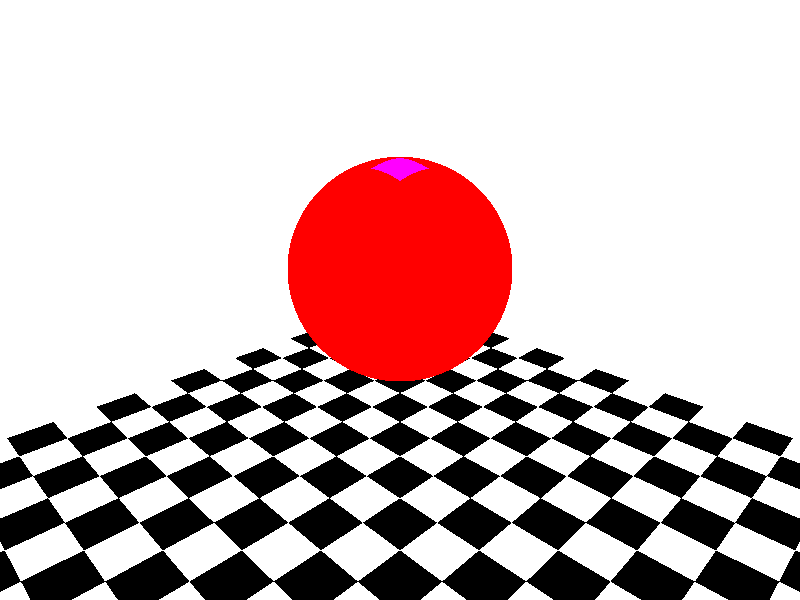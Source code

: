 //==========================================================

// 3D-Baukasten Version 1.3 (c) 2002 H.Kleber 

// POV 2 Datei Datum: 15.02.2002 Zeit: 15:30:45

//==========================================================

#include "colors.inc"
#include "textures.inc"
#include "shapes.inc"


// Standardeinstellungen: 

background {color White}

camera {location <15,8,-15> look_at <0,0,0>}

light_source {<5,10,-20> color White}


plane {<0,1,0> 0 pigment {checker color White color Black} finish {ambient 0.3}}

plane {<1,0,0> 0 pigment {color White} finish {ambient 0.3}}

plane {<0,0,1> 0 pigment {color White} finish {ambient 0.3}}

difference {
// Objekt: 1 Kugel          

sphere{ < 0 , 0 , 0 > , 1 scale < 3 , 3 , 3 > rotate < 0 , 0 , 0 > translate < 4 , 3 ,-4 >  pigment { color red  1  green  0  blue  0  }}

// Objekt: 2 Quader         

box{ < 0 , 0 , 0 > , < 1 , 1 ,-1 > scale < 1 , 5 , 1 > rotate < 0 , 0 , 0 > translate < 4 , 3 ,-4 >  pigment { color red  1  green  0  blue  1  }}

 }
